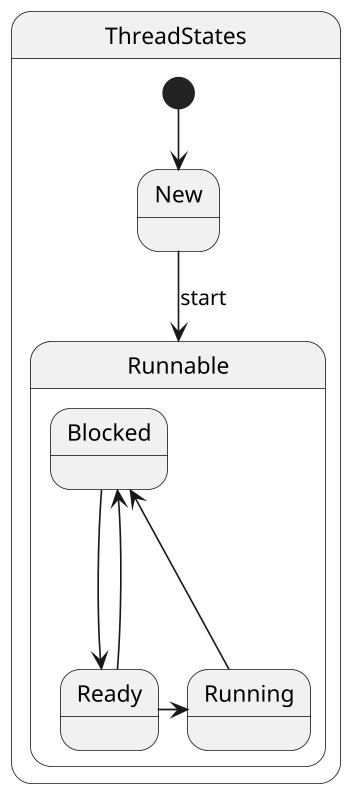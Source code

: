 @startuml
scale 350 width

state ThreadStates {
  [*] --> New
  New --> Runnable: start
    state Runnable {
       Blocked -> Ready
       Ready ----> Blocked
       Ready-> Running
       Running->Blocked
    }
}

@enduml